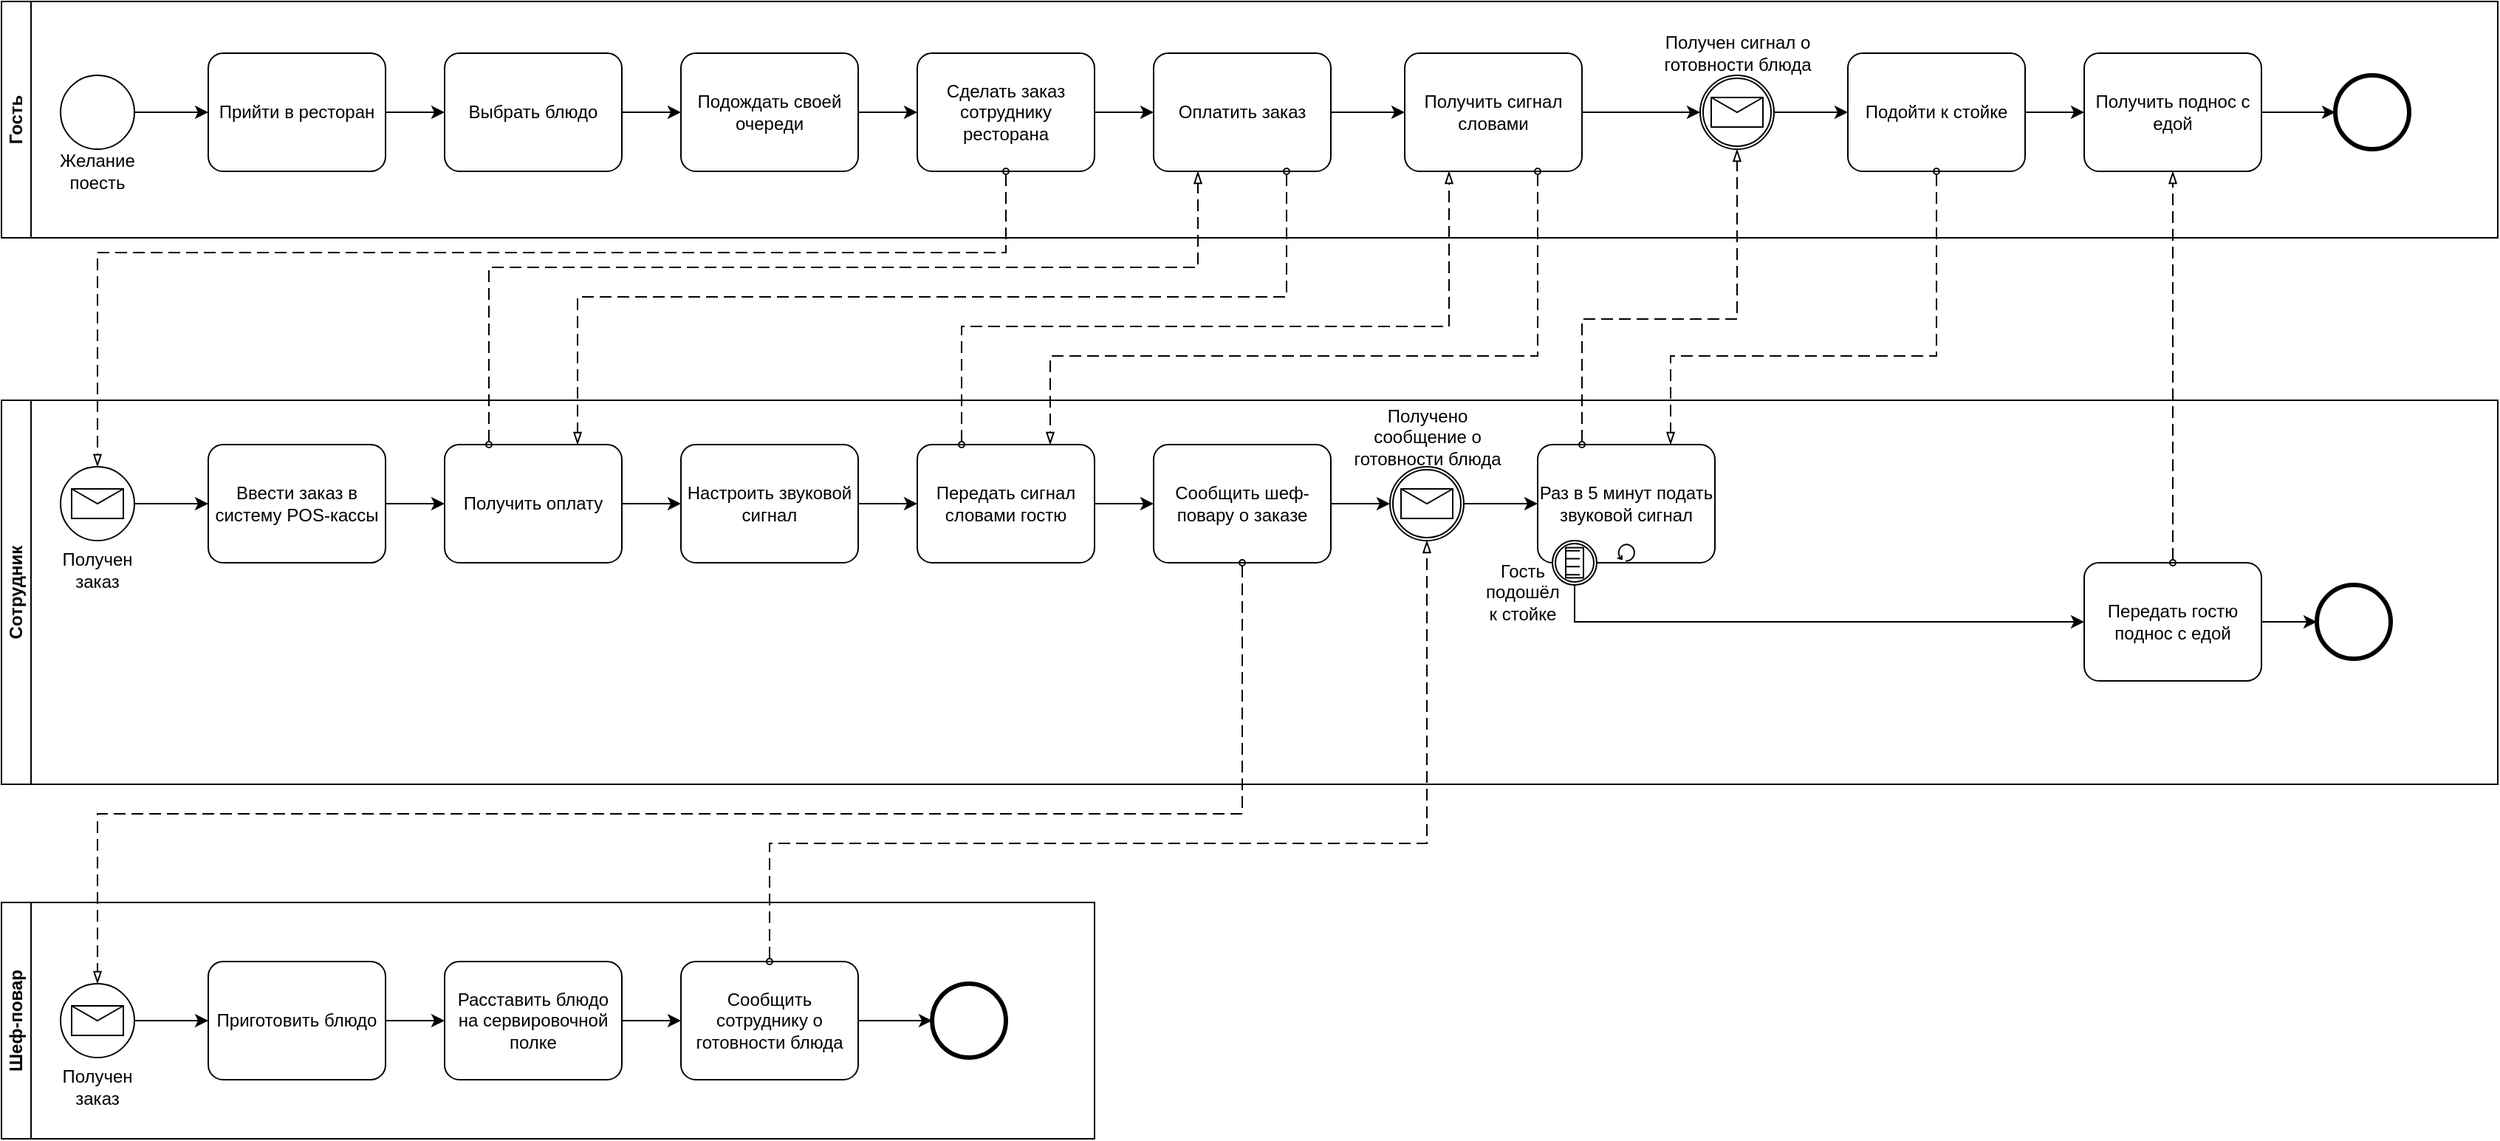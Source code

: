 <mxfile version="24.7.5">
  <diagram name="Page-1" id="2a216829-ef6e-dabb-86c1-c78162f3ba2b">
    <mxGraphModel dx="2049" dy="1206" grid="1" gridSize="10" guides="1" tooltips="1" connect="1" arrows="1" fold="1" page="1" pageScale="1" pageWidth="850" pageHeight="1100" background="none" math="0" shadow="0">
      <root>
        <mxCell id="0" />
        <mxCell id="1" parent="0" />
        <mxCell id="qY6WKijVjXszJgQ-fLdf-1" value="Гость" style="swimlane;startSize=20;horizontal=0;html=1;whiteSpace=wrap;" parent="1" vertex="1">
          <mxGeometry x="160" y="180" width="1690" height="160" as="geometry" />
        </mxCell>
        <mxCell id="qY6WKijVjXszJgQ-fLdf-4" value="" style="points=[[0.145,0.145,0],[0.5,0,0],[0.855,0.145,0],[1,0.5,0],[0.855,0.855,0],[0.5,1,0],[0.145,0.855,0],[0,0.5,0]];shape=mxgraph.bpmn.event;html=1;verticalLabelPosition=bottom;labelBackgroundColor=#ffffff;verticalAlign=top;align=center;perimeter=ellipsePerimeter;outlineConnect=0;aspect=fixed;outline=standard;symbol=general;" parent="qY6WKijVjXszJgQ-fLdf-1" vertex="1">
          <mxGeometry x="40" y="50" width="50" height="50" as="geometry" />
        </mxCell>
        <mxCell id="qY6WKijVjXszJgQ-fLdf-5" value="Желание поесть" style="text;html=1;strokeColor=none;fillColor=none;align=center;verticalAlign=middle;whiteSpace=wrap;rounded=0;" parent="qY6WKijVjXszJgQ-fLdf-1" vertex="1">
          <mxGeometry x="25" y="100" width="80" height="30" as="geometry" />
        </mxCell>
        <mxCell id="qY6WKijVjXszJgQ-fLdf-6" value="Прийти в ресторан" style="points=[[0.25,0,0],[0.5,0,0],[0.75,0,0],[1,0.25,0],[1,0.5,0],[1,0.75,0],[0.75,1,0],[0.5,1,0],[0.25,1,0],[0,0.75,0],[0,0.5,0],[0,0.25,0]];shape=mxgraph.bpmn.task;whiteSpace=wrap;rectStyle=rounded;size=10;html=1;container=1;expand=0;collapsible=0;taskMarker=abstract;" parent="qY6WKijVjXszJgQ-fLdf-1" vertex="1">
          <mxGeometry x="140" y="35" width="120" height="80" as="geometry" />
        </mxCell>
        <mxCell id="qY6WKijVjXszJgQ-fLdf-7" style="edgeStyle=orthogonalEdgeStyle;rounded=0;orthogonalLoop=1;jettySize=auto;html=1;entryX=0;entryY=0.5;entryDx=0;entryDy=0;entryPerimeter=0;" parent="qY6WKijVjXszJgQ-fLdf-1" source="qY6WKijVjXszJgQ-fLdf-4" target="qY6WKijVjXszJgQ-fLdf-6" edge="1">
          <mxGeometry relative="1" as="geometry" />
        </mxCell>
        <mxCell id="_3hGnXjdYsh85Exhrv7--22" style="edgeStyle=orthogonalEdgeStyle;rounded=0;orthogonalLoop=1;jettySize=auto;html=1;" edge="1" parent="qY6WKijVjXszJgQ-fLdf-1" source="qY6WKijVjXszJgQ-fLdf-8" target="qY6WKijVjXszJgQ-fLdf-9">
          <mxGeometry relative="1" as="geometry" />
        </mxCell>
        <mxCell id="qY6WKijVjXszJgQ-fLdf-8" value="Выбрать блюдо" style="points=[[0.25,0,0],[0.5,0,0],[0.75,0,0],[1,0.25,0],[1,0.5,0],[1,0.75,0],[0.75,1,0],[0.5,1,0],[0.25,1,0],[0,0.75,0],[0,0.5,0],[0,0.25,0]];shape=mxgraph.bpmn.task;whiteSpace=wrap;rectStyle=rounded;size=10;html=1;container=1;expand=0;collapsible=0;taskMarker=abstract;" parent="qY6WKijVjXszJgQ-fLdf-1" vertex="1">
          <mxGeometry x="300" y="35" width="120" height="80" as="geometry" />
        </mxCell>
        <mxCell id="qY6WKijVjXszJgQ-fLdf-9" value="Подождать своей очереди" style="points=[[0.25,0,0],[0.5,0,0],[0.75,0,0],[1,0.25,0],[1,0.5,0],[1,0.75,0],[0.75,1,0],[0.5,1,0],[0.25,1,0],[0,0.75,0],[0,0.5,0],[0,0.25,0]];shape=mxgraph.bpmn.task;whiteSpace=wrap;rectStyle=rounded;size=10;html=1;container=1;expand=0;collapsible=0;taskMarker=abstract;" parent="qY6WKijVjXszJgQ-fLdf-1" vertex="1">
          <mxGeometry x="460" y="35" width="120" height="80" as="geometry" />
        </mxCell>
        <mxCell id="qY6WKijVjXszJgQ-fLdf-10" value="Сделать заказ сотруднику ресторана" style="points=[[0.25,0,0],[0.5,0,0],[0.75,0,0],[1,0.25,0],[1,0.5,0],[1,0.75,0],[0.75,1,0],[0.5,1,0],[0.25,1,0],[0,0.75,0],[0,0.5,0],[0,0.25,0]];shape=mxgraph.bpmn.task;whiteSpace=wrap;rectStyle=rounded;size=10;html=1;container=1;expand=0;collapsible=0;taskMarker=abstract;" parent="qY6WKijVjXszJgQ-fLdf-1" vertex="1">
          <mxGeometry x="620" y="35" width="120" height="80" as="geometry" />
        </mxCell>
        <mxCell id="qY6WKijVjXszJgQ-fLdf-15" value="Оплатить заказ" style="points=[[0.25,0,0],[0.5,0,0],[0.75,0,0],[1,0.25,0],[1,0.5,0],[1,0.75,0],[0.75,1,0],[0.5,1,0],[0.25,1,0],[0,0.75,0],[0,0.5,0],[0,0.25,0]];shape=mxgraph.bpmn.task;whiteSpace=wrap;rectStyle=rounded;size=10;html=1;container=1;expand=0;collapsible=0;taskMarker=abstract;" parent="qY6WKijVjXszJgQ-fLdf-1" vertex="1">
          <mxGeometry x="780" y="35" width="120" height="80" as="geometry" />
        </mxCell>
        <mxCell id="_3hGnXjdYsh85Exhrv7--1" value="" style="points=[[0.145,0.145,0],[0.5,0,0],[0.855,0.145,0],[1,0.5,0],[0.855,0.855,0],[0.5,1,0],[0.145,0.855,0],[0,0.5,0]];shape=mxgraph.bpmn.event;html=1;verticalLabelPosition=bottom;labelBackgroundColor=#ffffff;verticalAlign=top;align=center;perimeter=ellipsePerimeter;outlineConnect=0;aspect=fixed;outline=catching;symbol=message;" vertex="1" parent="qY6WKijVjXszJgQ-fLdf-1">
          <mxGeometry x="1150" y="50" width="50" height="50" as="geometry" />
        </mxCell>
        <mxCell id="_3hGnXjdYsh85Exhrv7--2" value="Получен сигнал о готовности блюда" style="text;html=1;strokeColor=none;fillColor=none;align=center;verticalAlign=middle;whiteSpace=wrap;rounded=0;" vertex="1" parent="qY6WKijVjXszJgQ-fLdf-1">
          <mxGeometry x="1122.5" y="20" width="105" height="30" as="geometry" />
        </mxCell>
        <mxCell id="_3hGnXjdYsh85Exhrv7--3" value="Подойти к стойке" style="points=[[0.25,0,0],[0.5,0,0],[0.75,0,0],[1,0.25,0],[1,0.5,0],[1,0.75,0],[0.75,1,0],[0.5,1,0],[0.25,1,0],[0,0.75,0],[0,0.5,0],[0,0.25,0]];shape=mxgraph.bpmn.task;whiteSpace=wrap;rectStyle=rounded;size=10;html=1;container=1;expand=0;collapsible=0;taskMarker=abstract;" vertex="1" parent="qY6WKijVjXszJgQ-fLdf-1">
          <mxGeometry x="1250" y="35" width="120" height="80" as="geometry" />
        </mxCell>
        <mxCell id="_3hGnXjdYsh85Exhrv7--14" value="" style="points=[[0.145,0.145,0],[0.5,0,0],[0.855,0.145,0],[1,0.5,0],[0.855,0.855,0],[0.5,1,0],[0.145,0.855,0],[0,0.5,0]];shape=mxgraph.bpmn.event;html=1;verticalLabelPosition=bottom;labelBackgroundColor=#ffffff;verticalAlign=top;align=center;perimeter=ellipsePerimeter;outlineConnect=0;aspect=fixed;outline=end;symbol=terminate2;" vertex="1" parent="qY6WKijVjXszJgQ-fLdf-1">
          <mxGeometry x="1580" y="50" width="50" height="50" as="geometry" />
        </mxCell>
        <mxCell id="_3hGnXjdYsh85Exhrv7--20" value="Получить поднос с едой" style="points=[[0.25,0,0],[0.5,0,0],[0.75,0,0],[1,0.25,0],[1,0.5,0],[1,0.75,0],[0.75,1,0],[0.5,1,0],[0.25,1,0],[0,0.75,0],[0,0.5,0],[0,0.25,0]];shape=mxgraph.bpmn.task;whiteSpace=wrap;rectStyle=rounded;size=10;html=1;container=1;expand=0;collapsible=0;taskMarker=abstract;" vertex="1" parent="qY6WKijVjXszJgQ-fLdf-1">
          <mxGeometry x="1410" y="35" width="120" height="80" as="geometry" />
        </mxCell>
        <mxCell id="_3hGnXjdYsh85Exhrv7--21" style="edgeStyle=orthogonalEdgeStyle;rounded=0;orthogonalLoop=1;jettySize=auto;html=1;entryX=0;entryY=0.5;entryDx=0;entryDy=0;entryPerimeter=0;" edge="1" parent="qY6WKijVjXszJgQ-fLdf-1" source="qY6WKijVjXszJgQ-fLdf-6" target="qY6WKijVjXszJgQ-fLdf-8">
          <mxGeometry relative="1" as="geometry" />
        </mxCell>
        <mxCell id="_3hGnXjdYsh85Exhrv7--23" style="edgeStyle=orthogonalEdgeStyle;rounded=0;orthogonalLoop=1;jettySize=auto;html=1;entryX=0;entryY=0.5;entryDx=0;entryDy=0;entryPerimeter=0;" edge="1" parent="qY6WKijVjXszJgQ-fLdf-1" source="qY6WKijVjXszJgQ-fLdf-9" target="qY6WKijVjXszJgQ-fLdf-10">
          <mxGeometry relative="1" as="geometry" />
        </mxCell>
        <mxCell id="_3hGnXjdYsh85Exhrv7--28" style="edgeStyle=orthogonalEdgeStyle;rounded=0;orthogonalLoop=1;jettySize=auto;html=1;entryX=0;entryY=0.5;entryDx=0;entryDy=0;entryPerimeter=0;" edge="1" parent="qY6WKijVjXszJgQ-fLdf-1" source="qY6WKijVjXszJgQ-fLdf-10" target="qY6WKijVjXszJgQ-fLdf-15">
          <mxGeometry relative="1" as="geometry" />
        </mxCell>
        <mxCell id="_3hGnXjdYsh85Exhrv7--32" value="Получить сигнал словами" style="points=[[0.25,0,0],[0.5,0,0],[0.75,0,0],[1,0.25,0],[1,0.5,0],[1,0.75,0],[0.75,1,0],[0.5,1,0],[0.25,1,0],[0,0.75,0],[0,0.5,0],[0,0.25,0]];shape=mxgraph.bpmn.task;whiteSpace=wrap;rectStyle=rounded;size=10;html=1;container=1;expand=0;collapsible=0;taskMarker=abstract;" vertex="1" parent="qY6WKijVjXszJgQ-fLdf-1">
          <mxGeometry x="950" y="35" width="120" height="80" as="geometry" />
        </mxCell>
        <mxCell id="_3hGnXjdYsh85Exhrv7--48" style="edgeStyle=orthogonalEdgeStyle;rounded=0;orthogonalLoop=1;jettySize=auto;html=1;entryX=0;entryY=0.5;entryDx=0;entryDy=0;entryPerimeter=0;" edge="1" parent="qY6WKijVjXszJgQ-fLdf-1" source="qY6WKijVjXszJgQ-fLdf-15" target="_3hGnXjdYsh85Exhrv7--32">
          <mxGeometry relative="1" as="geometry" />
        </mxCell>
        <mxCell id="_3hGnXjdYsh85Exhrv7--49" style="edgeStyle=orthogonalEdgeStyle;rounded=0;orthogonalLoop=1;jettySize=auto;html=1;entryX=0;entryY=0.5;entryDx=0;entryDy=0;entryPerimeter=0;" edge="1" parent="qY6WKijVjXszJgQ-fLdf-1" source="_3hGnXjdYsh85Exhrv7--32" target="_3hGnXjdYsh85Exhrv7--1">
          <mxGeometry relative="1" as="geometry" />
        </mxCell>
        <mxCell id="_3hGnXjdYsh85Exhrv7--50" style="edgeStyle=orthogonalEdgeStyle;rounded=0;orthogonalLoop=1;jettySize=auto;html=1;entryX=0;entryY=0.5;entryDx=0;entryDy=0;entryPerimeter=0;" edge="1" parent="qY6WKijVjXszJgQ-fLdf-1" source="_3hGnXjdYsh85Exhrv7--1" target="_3hGnXjdYsh85Exhrv7--3">
          <mxGeometry relative="1" as="geometry" />
        </mxCell>
        <mxCell id="_3hGnXjdYsh85Exhrv7--54" style="edgeStyle=orthogonalEdgeStyle;rounded=0;orthogonalLoop=1;jettySize=auto;html=1;entryX=0;entryY=0.5;entryDx=0;entryDy=0;entryPerimeter=0;" edge="1" parent="qY6WKijVjXszJgQ-fLdf-1" source="_3hGnXjdYsh85Exhrv7--3" target="_3hGnXjdYsh85Exhrv7--20">
          <mxGeometry relative="1" as="geometry" />
        </mxCell>
        <mxCell id="_3hGnXjdYsh85Exhrv7--55" style="edgeStyle=orthogonalEdgeStyle;rounded=0;orthogonalLoop=1;jettySize=auto;html=1;entryX=0;entryY=0.5;entryDx=0;entryDy=0;entryPerimeter=0;" edge="1" parent="qY6WKijVjXszJgQ-fLdf-1" source="_3hGnXjdYsh85Exhrv7--20" target="_3hGnXjdYsh85Exhrv7--14">
          <mxGeometry relative="1" as="geometry" />
        </mxCell>
        <mxCell id="qY6WKijVjXszJgQ-fLdf-2" value="Сотрудник" style="swimlane;startSize=20;horizontal=0;html=1;whiteSpace=wrap;" parent="1" vertex="1">
          <mxGeometry x="160" y="450" width="1690" height="260" as="geometry" />
        </mxCell>
        <mxCell id="qY6WKijVjXszJgQ-fLdf-11" value="" style="points=[[0.145,0.145,0],[0.5,0,0],[0.855,0.145,0],[1,0.5,0],[0.855,0.855,0],[0.5,1,0],[0.145,0.855,0],[0,0.5,0]];shape=mxgraph.bpmn.event;html=1;verticalLabelPosition=bottom;labelBackgroundColor=#ffffff;verticalAlign=top;align=center;perimeter=ellipsePerimeter;outlineConnect=0;aspect=fixed;outline=standard;symbol=message;" parent="qY6WKijVjXszJgQ-fLdf-2" vertex="1">
          <mxGeometry x="40" y="45" width="50" height="50" as="geometry" />
        </mxCell>
        <mxCell id="qY6WKijVjXszJgQ-fLdf-12" value="Получен заказ" style="text;html=1;strokeColor=none;fillColor=none;align=center;verticalAlign=middle;whiteSpace=wrap;rounded=0;" parent="qY6WKijVjXszJgQ-fLdf-2" vertex="1">
          <mxGeometry x="25" y="100" width="80" height="30" as="geometry" />
        </mxCell>
        <mxCell id="_3hGnXjdYsh85Exhrv7--26" style="edgeStyle=orthogonalEdgeStyle;rounded=0;orthogonalLoop=1;jettySize=auto;html=1;" edge="1" parent="qY6WKijVjXszJgQ-fLdf-2" source="qY6WKijVjXszJgQ-fLdf-13" target="qY6WKijVjXszJgQ-fLdf-14">
          <mxGeometry relative="1" as="geometry" />
        </mxCell>
        <mxCell id="qY6WKijVjXszJgQ-fLdf-13" value="Ввести заказ в систему POS-кассы" style="points=[[0.25,0,0],[0.5,0,0],[0.75,0,0],[1,0.25,0],[1,0.5,0],[1,0.75,0],[0.75,1,0],[0.5,1,0],[0.25,1,0],[0,0.75,0],[0,0.5,0],[0,0.25,0]];shape=mxgraph.bpmn.task;whiteSpace=wrap;rectStyle=rounded;size=10;html=1;container=1;expand=0;collapsible=0;taskMarker=abstract;" parent="qY6WKijVjXszJgQ-fLdf-2" vertex="1">
          <mxGeometry x="140" y="30" width="120" height="80" as="geometry" />
        </mxCell>
        <mxCell id="qY6WKijVjXszJgQ-fLdf-14" value="Получить оплату" style="points=[[0.25,0,0],[0.5,0,0],[0.75,0,0],[1,0.25,0],[1,0.5,0],[1,0.75,0],[0.75,1,0],[0.5,1,0],[0.25,1,0],[0,0.75,0],[0,0.5,0],[0,0.25,0]];shape=mxgraph.bpmn.task;whiteSpace=wrap;rectStyle=rounded;size=10;html=1;container=1;expand=0;collapsible=0;taskMarker=abstract;" parent="qY6WKijVjXszJgQ-fLdf-2" vertex="1">
          <mxGeometry x="300" y="30" width="120" height="80" as="geometry" />
        </mxCell>
        <mxCell id="_3hGnXjdYsh85Exhrv7--31" style="edgeStyle=orthogonalEdgeStyle;rounded=0;orthogonalLoop=1;jettySize=auto;html=1;" edge="1" parent="qY6WKijVjXszJgQ-fLdf-2" source="qY6WKijVjXszJgQ-fLdf-16" target="dVijO6q7isZ4ymqa-Rsm-1">
          <mxGeometry relative="1" as="geometry" />
        </mxCell>
        <mxCell id="qY6WKijVjXszJgQ-fLdf-16" value="Настроить звуковой сигнал" style="points=[[0.25,0,0],[0.5,0,0],[0.75,0,0],[1,0.25,0],[1,0.5,0],[1,0.75,0],[0.75,1,0],[0.5,1,0],[0.25,1,0],[0,0.75,0],[0,0.5,0],[0,0.25,0]];shape=mxgraph.bpmn.task;whiteSpace=wrap;rectStyle=rounded;size=10;html=1;container=1;expand=0;collapsible=0;taskMarker=abstract;" parent="qY6WKijVjXszJgQ-fLdf-2" vertex="1">
          <mxGeometry x="460" y="30" width="120" height="80" as="geometry" />
        </mxCell>
        <mxCell id="dVijO6q7isZ4ymqa-Rsm-1" value="Передать сигнал словами гостю" style="points=[[0.25,0,0],[0.5,0,0],[0.75,0,0],[1,0.25,0],[1,0.5,0],[1,0.75,0],[0.75,1,0],[0.5,1,0],[0.25,1,0],[0,0.75,0],[0,0.5,0],[0,0.25,0]];shape=mxgraph.bpmn.task;whiteSpace=wrap;rectStyle=rounded;size=10;html=1;container=1;expand=0;collapsible=0;taskMarker=abstract;" parent="qY6WKijVjXszJgQ-fLdf-2" vertex="1">
          <mxGeometry x="620" y="30" width="120" height="80" as="geometry" />
        </mxCell>
        <mxCell id="dVijO6q7isZ4ymqa-Rsm-2" value="Сообщить шеф-повару о заказе" style="points=[[0.25,0,0],[0.5,0,0],[0.75,0,0],[1,0.25,0],[1,0.5,0],[1,0.75,0],[0.75,1,0],[0.5,1,0],[0.25,1,0],[0,0.75,0],[0,0.5,0],[0,0.25,0]];shape=mxgraph.bpmn.task;whiteSpace=wrap;rectStyle=rounded;size=10;html=1;container=1;expand=0;collapsible=0;taskMarker=abstract;" parent="qY6WKijVjXszJgQ-fLdf-2" vertex="1">
          <mxGeometry x="780" y="30" width="120" height="80" as="geometry" />
        </mxCell>
        <mxCell id="_3hGnXjdYsh85Exhrv7--43" style="edgeStyle=orthogonalEdgeStyle;rounded=0;orthogonalLoop=1;jettySize=auto;html=1;" edge="1" parent="qY6WKijVjXszJgQ-fLdf-2" source="dVijO6q7isZ4ymqa-Rsm-8" target="_3hGnXjdYsh85Exhrv7--16">
          <mxGeometry relative="1" as="geometry" />
        </mxCell>
        <mxCell id="dVijO6q7isZ4ymqa-Rsm-8" value="" style="points=[[0.145,0.145,0],[0.5,0,0],[0.855,0.145,0],[1,0.5,0],[0.855,0.855,0],[0.5,1,0],[0.145,0.855,0],[0,0.5,0]];shape=mxgraph.bpmn.event;html=1;verticalLabelPosition=bottom;labelBackgroundColor=#ffffff;verticalAlign=top;align=center;perimeter=ellipsePerimeter;outlineConnect=0;aspect=fixed;outline=catching;symbol=message;" parent="qY6WKijVjXszJgQ-fLdf-2" vertex="1">
          <mxGeometry x="940" y="45" width="50" height="50" as="geometry" />
        </mxCell>
        <mxCell id="dVijO6q7isZ4ymqa-Rsm-9" value="Получено сообщение о готовности блюда" style="text;html=1;strokeColor=none;fillColor=none;align=center;verticalAlign=middle;whiteSpace=wrap;rounded=0;" parent="qY6WKijVjXszJgQ-fLdf-2" vertex="1">
          <mxGeometry x="912.5" y="10" width="105" height="30" as="geometry" />
        </mxCell>
        <mxCell id="_3hGnXjdYsh85Exhrv7--6" value="Гость подошёл к стойке" style="text;html=1;strokeColor=none;fillColor=none;align=center;verticalAlign=middle;whiteSpace=wrap;rounded=0;" vertex="1" parent="qY6WKijVjXszJgQ-fLdf-2">
          <mxGeometry x="1000" y="120" width="60" height="20" as="geometry" />
        </mxCell>
        <mxCell id="_3hGnXjdYsh85Exhrv7--7" value="Передать гостю поднос с едой" style="points=[[0.25,0,0],[0.5,0,0],[0.75,0,0],[1,0.25,0],[1,0.5,0],[1,0.75,0],[0.75,1,0],[0.5,1,0],[0.25,1,0],[0,0.75,0],[0,0.5,0],[0,0.25,0]];shape=mxgraph.bpmn.task;whiteSpace=wrap;rectStyle=rounded;size=10;html=1;container=1;expand=0;collapsible=0;taskMarker=abstract;" vertex="1" parent="qY6WKijVjXszJgQ-fLdf-2">
          <mxGeometry x="1410" y="110" width="120" height="80" as="geometry" />
        </mxCell>
        <mxCell id="_3hGnXjdYsh85Exhrv7--13" value="" style="points=[[0.145,0.145,0],[0.5,0,0],[0.855,0.145,0],[1,0.5,0],[0.855,0.855,0],[0.5,1,0],[0.145,0.855,0],[0,0.5,0]];shape=mxgraph.bpmn.event;html=1;verticalLabelPosition=bottom;labelBackgroundColor=#ffffff;verticalAlign=top;align=center;perimeter=ellipsePerimeter;outlineConnect=0;aspect=fixed;outline=end;symbol=terminate2;" vertex="1" parent="qY6WKijVjXszJgQ-fLdf-2">
          <mxGeometry x="1567.5" y="125" width="50" height="50" as="geometry" />
        </mxCell>
        <mxCell id="_3hGnXjdYsh85Exhrv7--16" value="Раз в 5 минут подать звуковой сигнал" style="points=[[0.25,0,0],[0.5,0,0],[0.75,0,0],[1,0.25,0],[1,0.5,0],[1,0.75,0],[0.75,1,0],[0.5,1,0],[0.25,1,0],[0,0.75,0],[0,0.5,0],[0,0.25,0]];shape=mxgraph.bpmn.task;whiteSpace=wrap;rectStyle=rounded;size=10;html=1;container=1;expand=0;collapsible=0;taskMarker=abstract;isLoopStandard=1;" vertex="1" parent="qY6WKijVjXszJgQ-fLdf-2">
          <mxGeometry x="1040" y="30" width="120" height="80" as="geometry" />
        </mxCell>
        <mxCell id="_3hGnXjdYsh85Exhrv7--61" value="" style="points=[[0.145,0.145,0],[0.5,0,0],[0.855,0.145,0],[1,0.5,0],[0.855,0.855,0],[0.5,1,0],[0.145,0.855,0],[0,0.5,0]];shape=mxgraph.bpmn.event;html=1;verticalLabelPosition=bottom;labelBackgroundColor=#ffffff;verticalAlign=top;align=center;perimeter=ellipsePerimeter;outlineConnect=0;aspect=fixed;outline=catching;symbol=conditional;" vertex="1" parent="_3hGnXjdYsh85Exhrv7--16">
          <mxGeometry x="10" y="65" width="30" height="30" as="geometry" />
        </mxCell>
        <mxCell id="_3hGnXjdYsh85Exhrv7--25" style="edgeStyle=orthogonalEdgeStyle;rounded=0;orthogonalLoop=1;jettySize=auto;html=1;entryX=0;entryY=0.5;entryDx=0;entryDy=0;entryPerimeter=0;" edge="1" parent="qY6WKijVjXszJgQ-fLdf-2" source="qY6WKijVjXszJgQ-fLdf-11" target="qY6WKijVjXszJgQ-fLdf-13">
          <mxGeometry relative="1" as="geometry" />
        </mxCell>
        <mxCell id="_3hGnXjdYsh85Exhrv7--30" style="edgeStyle=orthogonalEdgeStyle;rounded=0;orthogonalLoop=1;jettySize=auto;html=1;entryX=0;entryY=0.5;entryDx=0;entryDy=0;entryPerimeter=0;" edge="1" parent="qY6WKijVjXszJgQ-fLdf-2" source="qY6WKijVjXszJgQ-fLdf-14" target="qY6WKijVjXszJgQ-fLdf-16">
          <mxGeometry relative="1" as="geometry" />
        </mxCell>
        <mxCell id="_3hGnXjdYsh85Exhrv7--35" style="edgeStyle=orthogonalEdgeStyle;rounded=0;orthogonalLoop=1;jettySize=auto;html=1;entryX=0;entryY=0.5;entryDx=0;entryDy=0;entryPerimeter=0;" edge="1" parent="qY6WKijVjXszJgQ-fLdf-2" source="dVijO6q7isZ4ymqa-Rsm-1" target="dVijO6q7isZ4ymqa-Rsm-2">
          <mxGeometry relative="1" as="geometry" />
        </mxCell>
        <mxCell id="_3hGnXjdYsh85Exhrv7--42" style="edgeStyle=orthogonalEdgeStyle;rounded=0;orthogonalLoop=1;jettySize=auto;html=1;entryX=0;entryY=0.5;entryDx=0;entryDy=0;entryPerimeter=0;" edge="1" parent="qY6WKijVjXszJgQ-fLdf-2" source="dVijO6q7isZ4ymqa-Rsm-2" target="dVijO6q7isZ4ymqa-Rsm-8">
          <mxGeometry relative="1" as="geometry" />
        </mxCell>
        <mxCell id="_3hGnXjdYsh85Exhrv7--56" style="edgeStyle=orthogonalEdgeStyle;rounded=0;orthogonalLoop=1;jettySize=auto;html=1;entryX=0;entryY=0.5;entryDx=0;entryDy=0;entryPerimeter=0;" edge="1" parent="qY6WKijVjXszJgQ-fLdf-2" source="_3hGnXjdYsh85Exhrv7--7" target="_3hGnXjdYsh85Exhrv7--13">
          <mxGeometry relative="1" as="geometry" />
        </mxCell>
        <mxCell id="_3hGnXjdYsh85Exhrv7--62" style="edgeStyle=orthogonalEdgeStyle;rounded=0;orthogonalLoop=1;jettySize=auto;html=1;entryX=0;entryY=0.5;entryDx=0;entryDy=0;entryPerimeter=0;exitX=0.5;exitY=1;exitDx=0;exitDy=0;exitPerimeter=0;" edge="1" parent="qY6WKijVjXszJgQ-fLdf-2" source="_3hGnXjdYsh85Exhrv7--61" target="_3hGnXjdYsh85Exhrv7--7">
          <mxGeometry relative="1" as="geometry">
            <mxPoint x="1282.5" y="150.0" as="targetPoint" />
          </mxGeometry>
        </mxCell>
        <mxCell id="qY6WKijVjXszJgQ-fLdf-3" value="Шеф-повар" style="swimlane;startSize=20;horizontal=0;html=1;whiteSpace=wrap;" parent="1" vertex="1">
          <mxGeometry x="160" y="790" width="740" height="160" as="geometry" />
        </mxCell>
        <mxCell id="dVijO6q7isZ4ymqa-Rsm-3" value="" style="points=[[0.145,0.145,0],[0.5,0,0],[0.855,0.145,0],[1,0.5,0],[0.855,0.855,0],[0.5,1,0],[0.145,0.855,0],[0,0.5,0]];shape=mxgraph.bpmn.event;html=1;verticalLabelPosition=bottom;labelBackgroundColor=#ffffff;verticalAlign=top;align=center;perimeter=ellipsePerimeter;outlineConnect=0;aspect=fixed;outline=standard;symbol=message;" parent="qY6WKijVjXszJgQ-fLdf-3" vertex="1">
          <mxGeometry x="40" y="55" width="50" height="50" as="geometry" />
        </mxCell>
        <mxCell id="dVijO6q7isZ4ymqa-Rsm-4" value="Получен заказ" style="text;html=1;strokeColor=none;fillColor=none;align=center;verticalAlign=middle;whiteSpace=wrap;rounded=0;" parent="qY6WKijVjXszJgQ-fLdf-3" vertex="1">
          <mxGeometry x="25" y="110" width="80" height="30" as="geometry" />
        </mxCell>
        <mxCell id="_3hGnXjdYsh85Exhrv7--38" style="edgeStyle=orthogonalEdgeStyle;rounded=0;orthogonalLoop=1;jettySize=auto;html=1;" edge="1" parent="qY6WKijVjXszJgQ-fLdf-3" source="dVijO6q7isZ4ymqa-Rsm-5" target="dVijO6q7isZ4ymqa-Rsm-6">
          <mxGeometry relative="1" as="geometry" />
        </mxCell>
        <mxCell id="dVijO6q7isZ4ymqa-Rsm-5" value="Приготовить блюдо" style="points=[[0.25,0,0],[0.5,0,0],[0.75,0,0],[1,0.25,0],[1,0.5,0],[1,0.75,0],[0.75,1,0],[0.5,1,0],[0.25,1,0],[0,0.75,0],[0,0.5,0],[0,0.25,0]];shape=mxgraph.bpmn.task;whiteSpace=wrap;rectStyle=rounded;size=10;html=1;container=1;expand=0;collapsible=0;taskMarker=abstract;" parent="qY6WKijVjXszJgQ-fLdf-3" vertex="1">
          <mxGeometry x="140" y="40" width="120" height="80" as="geometry" />
        </mxCell>
        <mxCell id="dVijO6q7isZ4ymqa-Rsm-6" value="Расставить блюдо на сервировочной полке" style="points=[[0.25,0,0],[0.5,0,0],[0.75,0,0],[1,0.25,0],[1,0.5,0],[1,0.75,0],[0.75,1,0],[0.5,1,0],[0.25,1,0],[0,0.75,0],[0,0.5,0],[0,0.25,0]];shape=mxgraph.bpmn.task;whiteSpace=wrap;rectStyle=rounded;size=10;html=1;container=1;expand=0;collapsible=0;taskMarker=abstract;" parent="qY6WKijVjXszJgQ-fLdf-3" vertex="1">
          <mxGeometry x="300" y="40" width="120" height="80" as="geometry" />
        </mxCell>
        <mxCell id="dVijO6q7isZ4ymqa-Rsm-7" value="Сообщить сотруднику о готовности блюда" style="points=[[0.25,0,0],[0.5,0,0],[0.75,0,0],[1,0.25,0],[1,0.5,0],[1,0.75,0],[0.75,1,0],[0.5,1,0],[0.25,1,0],[0,0.75,0],[0,0.5,0],[0,0.25,0]];shape=mxgraph.bpmn.task;whiteSpace=wrap;rectStyle=rounded;size=10;html=1;container=1;expand=0;collapsible=0;taskMarker=abstract;" parent="qY6WKijVjXszJgQ-fLdf-3" vertex="1">
          <mxGeometry x="460" y="40" width="120" height="80" as="geometry" />
        </mxCell>
        <mxCell id="_3hGnXjdYsh85Exhrv7--15" value="" style="points=[[0.145,0.145,0],[0.5,0,0],[0.855,0.145,0],[1,0.5,0],[0.855,0.855,0],[0.5,1,0],[0.145,0.855,0],[0,0.5,0]];shape=mxgraph.bpmn.event;html=1;verticalLabelPosition=bottom;labelBackgroundColor=#ffffff;verticalAlign=top;align=center;perimeter=ellipsePerimeter;outlineConnect=0;aspect=fixed;outline=end;symbol=terminate2;" vertex="1" parent="qY6WKijVjXszJgQ-fLdf-3">
          <mxGeometry x="630" y="55" width="50" height="50" as="geometry" />
        </mxCell>
        <mxCell id="_3hGnXjdYsh85Exhrv7--37" style="edgeStyle=orthogonalEdgeStyle;rounded=0;orthogonalLoop=1;jettySize=auto;html=1;entryX=0;entryY=0.5;entryDx=0;entryDy=0;entryPerimeter=0;" edge="1" parent="qY6WKijVjXszJgQ-fLdf-3" source="dVijO6q7isZ4ymqa-Rsm-3" target="dVijO6q7isZ4ymqa-Rsm-5">
          <mxGeometry relative="1" as="geometry" />
        </mxCell>
        <mxCell id="_3hGnXjdYsh85Exhrv7--39" style="edgeStyle=orthogonalEdgeStyle;rounded=0;orthogonalLoop=1;jettySize=auto;html=1;entryX=0;entryY=0.5;entryDx=0;entryDy=0;entryPerimeter=0;" edge="1" parent="qY6WKijVjXszJgQ-fLdf-3" source="dVijO6q7isZ4ymqa-Rsm-6" target="dVijO6q7isZ4ymqa-Rsm-7">
          <mxGeometry relative="1" as="geometry" />
        </mxCell>
        <mxCell id="_3hGnXjdYsh85Exhrv7--57" style="edgeStyle=orthogonalEdgeStyle;rounded=0;orthogonalLoop=1;jettySize=auto;html=1;entryX=0;entryY=0.5;entryDx=0;entryDy=0;entryPerimeter=0;" edge="1" parent="qY6WKijVjXszJgQ-fLdf-3" source="dVijO6q7isZ4ymqa-Rsm-7" target="_3hGnXjdYsh85Exhrv7--15">
          <mxGeometry relative="1" as="geometry" />
        </mxCell>
        <mxCell id="_3hGnXjdYsh85Exhrv7--24" value="" style="dashed=1;dashPattern=8 4;endArrow=blockThin;endFill=0;startArrow=oval;startFill=0;endSize=6;startSize=4;html=1;rounded=0;exitX=0.5;exitY=1;exitDx=0;exitDy=0;exitPerimeter=0;entryX=0.5;entryY=0;entryDx=0;entryDy=0;entryPerimeter=0;" edge="1" parent="1" source="qY6WKijVjXszJgQ-fLdf-10" target="qY6WKijVjXszJgQ-fLdf-11">
          <mxGeometry width="160" relative="1" as="geometry">
            <mxPoint x="750" y="560" as="sourcePoint" />
            <mxPoint x="910" y="560" as="targetPoint" />
            <Array as="points">
              <mxPoint x="840" y="350" />
              <mxPoint x="225" y="350" />
            </Array>
          </mxGeometry>
        </mxCell>
        <mxCell id="_3hGnXjdYsh85Exhrv7--27" value="" style="dashed=1;dashPattern=8 4;endArrow=blockThin;endFill=0;startArrow=oval;startFill=0;endSize=6;startSize=4;html=1;rounded=0;exitX=0.25;exitY=0;exitDx=0;exitDy=0;exitPerimeter=0;entryX=0.25;entryY=1;entryDx=0;entryDy=0;entryPerimeter=0;" edge="1" parent="1" source="qY6WKijVjXszJgQ-fLdf-14" target="qY6WKijVjXszJgQ-fLdf-15">
          <mxGeometry width="160" relative="1" as="geometry">
            <mxPoint x="915" y="530" as="sourcePoint" />
            <mxPoint x="300" y="650" as="targetPoint" />
            <Array as="points">
              <mxPoint x="490" y="360" />
              <mxPoint x="970" y="360" />
            </Array>
          </mxGeometry>
        </mxCell>
        <mxCell id="_3hGnXjdYsh85Exhrv7--29" value="" style="dashed=1;dashPattern=8 4;endArrow=blockThin;endFill=0;startArrow=oval;startFill=0;endSize=6;startSize=4;html=1;rounded=0;exitX=0.75;exitY=1;exitDx=0;exitDy=0;exitPerimeter=0;entryX=0.75;entryY=0;entryDx=0;entryDy=0;entryPerimeter=0;" edge="1" parent="1" source="qY6WKijVjXszJgQ-fLdf-15" target="qY6WKijVjXszJgQ-fLdf-14">
          <mxGeometry width="160" relative="1" as="geometry">
            <mxPoint x="530" y="585" as="sourcePoint" />
            <mxPoint x="1010" y="480" as="targetPoint" />
            <Array as="points">
              <mxPoint x="1030" y="380" />
              <mxPoint x="550" y="380" />
            </Array>
          </mxGeometry>
        </mxCell>
        <mxCell id="_3hGnXjdYsh85Exhrv7--33" value="" style="dashed=1;dashPattern=8 4;endArrow=blockThin;endFill=0;startArrow=oval;startFill=0;endSize=6;startSize=4;html=1;rounded=0;exitX=0.75;exitY=1;exitDx=0;exitDy=0;exitPerimeter=0;entryX=0.75;entryY=0;entryDx=0;entryDy=0;entryPerimeter=0;" edge="1" parent="1" source="_3hGnXjdYsh85Exhrv7--32" target="dVijO6q7isZ4ymqa-Rsm-1">
          <mxGeometry width="160" relative="1" as="geometry">
            <mxPoint x="1200" y="300" as="sourcePoint" />
            <mxPoint x="720" y="434" as="targetPoint" />
            <Array as="points">
              <mxPoint x="1200" y="420" />
              <mxPoint x="870" y="420" />
            </Array>
          </mxGeometry>
        </mxCell>
        <mxCell id="_3hGnXjdYsh85Exhrv7--34" value="" style="dashed=1;dashPattern=8 4;endArrow=blockThin;endFill=0;startArrow=oval;startFill=0;endSize=6;startSize=4;html=1;rounded=0;exitX=0.25;exitY=0;exitDx=0;exitDy=0;exitPerimeter=0;entryX=0.25;entryY=1;entryDx=0;entryDy=0;entryPerimeter=0;" edge="1" parent="1" source="dVijO6q7isZ4ymqa-Rsm-1" target="_3hGnXjdYsh85Exhrv7--32">
          <mxGeometry width="160" relative="1" as="geometry">
            <mxPoint x="820" y="535" as="sourcePoint" />
            <mxPoint x="1300" y="330" as="targetPoint" />
            <Array as="points">
              <mxPoint x="810" y="400" />
              <mxPoint x="1140" y="400" />
            </Array>
          </mxGeometry>
        </mxCell>
        <mxCell id="_3hGnXjdYsh85Exhrv7--36" value="" style="dashed=1;dashPattern=8 4;endArrow=blockThin;endFill=0;startArrow=oval;startFill=0;endSize=6;startSize=4;html=1;rounded=0;exitX=0.5;exitY=1;exitDx=0;exitDy=0;exitPerimeter=0;entryX=0.5;entryY=0;entryDx=0;entryDy=0;entryPerimeter=0;" edge="1" parent="1" source="dVijO6q7isZ4ymqa-Rsm-2" target="dVijO6q7isZ4ymqa-Rsm-3">
          <mxGeometry width="160" relative="1" as="geometry">
            <mxPoint x="975" y="570" as="sourcePoint" />
            <mxPoint x="360" y="770" as="targetPoint" />
            <Array as="points">
              <mxPoint x="1000" y="730" />
              <mxPoint x="225" y="730" />
            </Array>
          </mxGeometry>
        </mxCell>
        <mxCell id="_3hGnXjdYsh85Exhrv7--41" value="" style="dashed=1;dashPattern=8 4;endArrow=blockThin;endFill=0;startArrow=oval;startFill=0;endSize=6;startSize=4;html=1;rounded=0;exitX=0.5;exitY=0;exitDx=0;exitDy=0;exitPerimeter=0;entryX=0.5;entryY=1;entryDx=0;entryDy=0;entryPerimeter=0;" edge="1" parent="1" source="dVijO6q7isZ4ymqa-Rsm-7" target="dVijO6q7isZ4ymqa-Rsm-8">
          <mxGeometry width="160" relative="1" as="geometry">
            <mxPoint x="680" y="825" as="sourcePoint" />
            <mxPoint x="1010" y="640" as="targetPoint" />
            <Array as="points">
              <mxPoint x="680" y="750" />
              <mxPoint x="1125" y="750" />
            </Array>
          </mxGeometry>
        </mxCell>
        <mxCell id="_3hGnXjdYsh85Exhrv7--46" value="" style="dashed=1;dashPattern=8 4;endArrow=blockThin;endFill=0;startArrow=oval;startFill=0;endSize=6;startSize=4;html=1;rounded=0;exitX=0.25;exitY=0;exitDx=0;exitDy=0;exitPerimeter=0;entryX=0.5;entryY=1;entryDx=0;entryDy=0;entryPerimeter=0;" edge="1" parent="1" source="_3hGnXjdYsh85Exhrv7--16" target="_3hGnXjdYsh85Exhrv7--1">
          <mxGeometry width="160" relative="1" as="geometry">
            <mxPoint x="1260" y="475" as="sourcePoint" />
            <mxPoint x="1590" y="290" as="targetPoint" />
            <Array as="points">
              <mxPoint x="1230" y="395" />
              <mxPoint x="1335" y="395" />
            </Array>
          </mxGeometry>
        </mxCell>
        <mxCell id="_3hGnXjdYsh85Exhrv7--52" value="" style="dashed=1;dashPattern=8 4;endArrow=blockThin;endFill=0;startArrow=oval;startFill=0;endSize=6;startSize=4;html=1;rounded=0;exitX=0.5;exitY=0;exitDx=0;exitDy=0;exitPerimeter=0;entryX=0.25;entryY=1;entryDx=0;entryDy=0;entryPerimeter=0;" edge="1" parent="1" source="_3hGnXjdYsh85Exhrv7--7">
          <mxGeometry width="160" relative="1" as="geometry">
            <mxPoint x="1630" y="480" as="sourcePoint" />
            <mxPoint x="1630" y="295" as="targetPoint" />
            <Array as="points">
              <mxPoint x="1630" y="400" />
            </Array>
          </mxGeometry>
        </mxCell>
        <mxCell id="_3hGnXjdYsh85Exhrv7--58" value="" style="dashed=1;dashPattern=8 4;endArrow=blockThin;endFill=0;startArrow=oval;startFill=0;endSize=6;startSize=4;html=1;rounded=0;exitX=0.5;exitY=1;exitDx=0;exitDy=0;exitPerimeter=0;entryX=0.75;entryY=0;entryDx=0;entryDy=0;entryPerimeter=0;" edge="1" parent="1" source="_3hGnXjdYsh85Exhrv7--3" target="_3hGnXjdYsh85Exhrv7--16">
          <mxGeometry width="160" relative="1" as="geometry">
            <mxPoint x="1520" y="485" as="sourcePoint" />
            <mxPoint x="1520" y="300" as="targetPoint" />
            <Array as="points">
              <mxPoint x="1470" y="420" />
              <mxPoint x="1290" y="420" />
            </Array>
          </mxGeometry>
        </mxCell>
      </root>
    </mxGraphModel>
  </diagram>
</mxfile>
